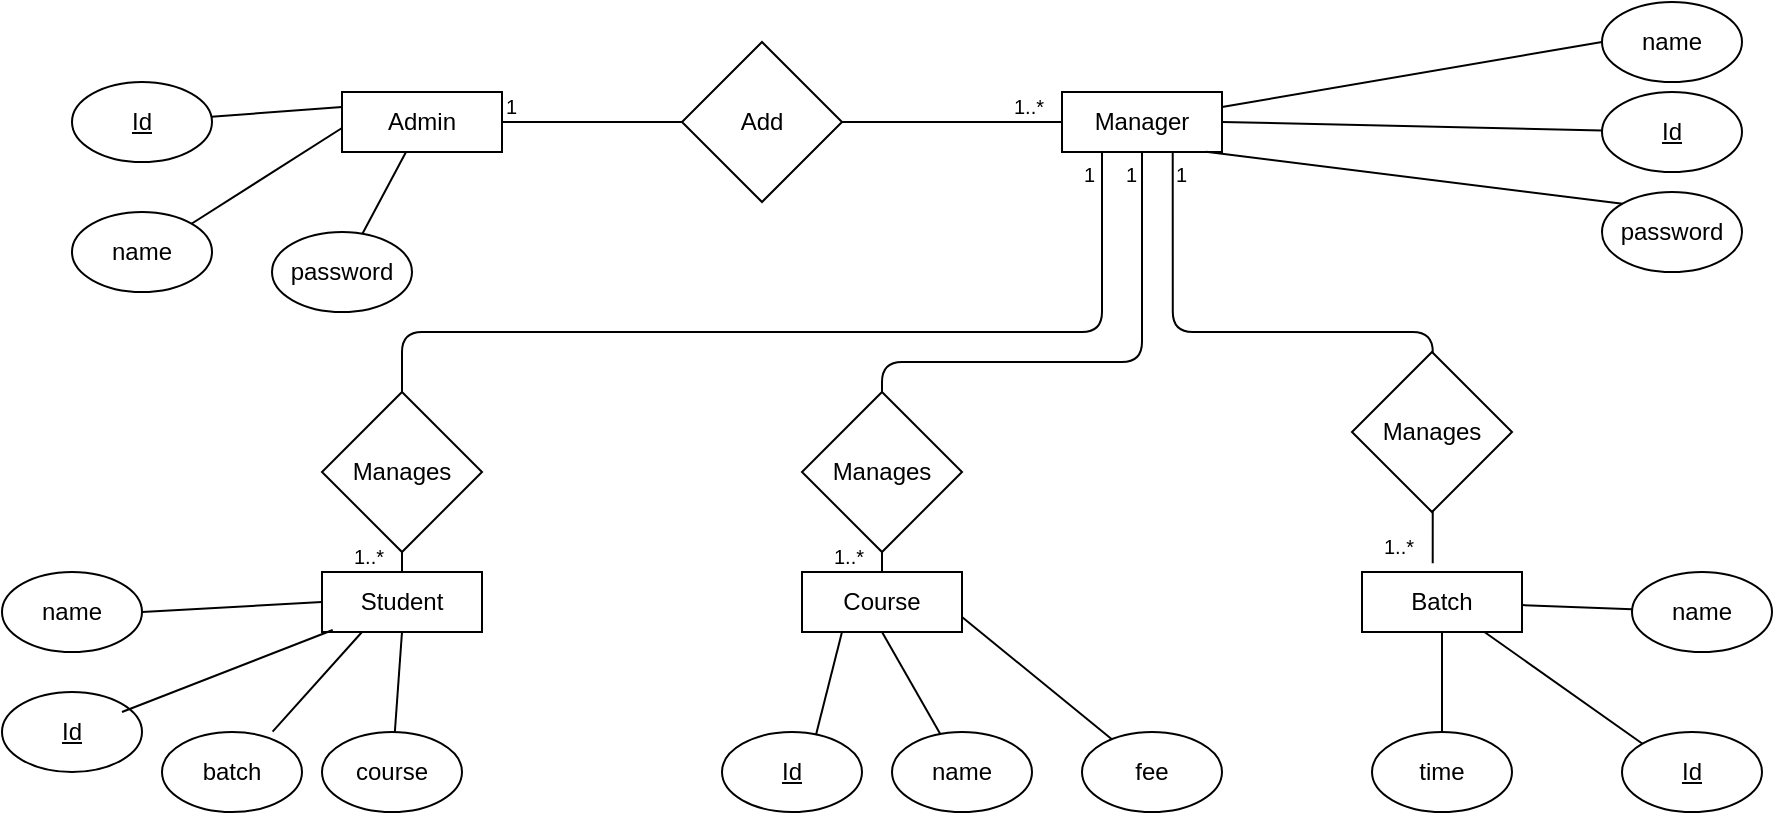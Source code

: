 <mxfile version="12.2.9" type="device" pages="1"><diagram id="EO8gKkfjBX4bGFDILTns" name="Page-1"><mxGraphModel dx="1173" dy="641" grid="1" gridSize="10" guides="1" tooltips="1" connect="1" arrows="1" fold="1" page="1" pageScale="1" pageWidth="827" pageHeight="1169" math="0" shadow="0"><root><mxCell id="0"/><mxCell id="1" parent="0"/><mxCell id="xNEyhuljY9BLED3mICCH-1" value="Admin" style="rounded=0;whiteSpace=wrap;html=1;" vertex="1" parent="1"><mxGeometry x="250" y="80" width="80" height="30" as="geometry"/></mxCell><mxCell id="xNEyhuljY9BLED3mICCH-9" value="Batch" style="rounded=0;whiteSpace=wrap;html=1;" vertex="1" parent="1"><mxGeometry x="760" y="320" width="80" height="30" as="geometry"/></mxCell><mxCell id="xNEyhuljY9BLED3mICCH-12" value="Student" style="rounded=0;whiteSpace=wrap;html=1;" vertex="1" parent="1"><mxGeometry x="240" y="320" width="80" height="30" as="geometry"/></mxCell><mxCell id="xNEyhuljY9BLED3mICCH-13" value="Course" style="rounded=0;whiteSpace=wrap;html=1;" vertex="1" parent="1"><mxGeometry x="480" y="320" width="80" height="30" as="geometry"/></mxCell><mxCell id="xNEyhuljY9BLED3mICCH-14" value="Manager" style="rounded=0;whiteSpace=wrap;html=1;" vertex="1" parent="1"><mxGeometry x="610" y="80" width="80" height="30" as="geometry"/></mxCell><mxCell id="xNEyhuljY9BLED3mICCH-15" value="&lt;u&gt;Id&lt;/u&gt;" style="ellipse;whiteSpace=wrap;html=1;" vertex="1" parent="1"><mxGeometry x="880" y="80" width="70" height="40" as="geometry"/></mxCell><mxCell id="xNEyhuljY9BLED3mICCH-16" value="&lt;u&gt;Id&lt;/u&gt;" style="ellipse;whiteSpace=wrap;html=1;" vertex="1" parent="1"><mxGeometry x="80" y="380" width="70" height="40" as="geometry"/></mxCell><mxCell id="xNEyhuljY9BLED3mICCH-17" value="&lt;u&gt;Id&lt;/u&gt;" style="ellipse;whiteSpace=wrap;html=1;direction=west;" vertex="1" parent="1"><mxGeometry x="890" y="400" width="70" height="40" as="geometry"/></mxCell><mxCell id="xNEyhuljY9BLED3mICCH-18" value="&lt;u&gt;Id&lt;/u&gt;" style="ellipse;whiteSpace=wrap;html=1;" vertex="1" parent="1"><mxGeometry x="440" y="400" width="70" height="40" as="geometry"/></mxCell><mxCell id="xNEyhuljY9BLED3mICCH-19" value="&lt;u&gt;Id&lt;/u&gt;" style="ellipse;whiteSpace=wrap;html=1;" vertex="1" parent="1"><mxGeometry x="115" y="75" width="70" height="40" as="geometry"/></mxCell><mxCell id="xNEyhuljY9BLED3mICCH-28" value="name" style="ellipse;whiteSpace=wrap;html=1;" vertex="1" parent="1"><mxGeometry x="115" y="140" width="70" height="40" as="geometry"/></mxCell><mxCell id="xNEyhuljY9BLED3mICCH-29" value="name" style="ellipse;whiteSpace=wrap;html=1;" vertex="1" parent="1"><mxGeometry x="80" y="320" width="70" height="40" as="geometry"/></mxCell><mxCell id="xNEyhuljY9BLED3mICCH-30" value="name" style="ellipse;whiteSpace=wrap;html=1;" vertex="1" parent="1"><mxGeometry x="525" y="400" width="70" height="40" as="geometry"/></mxCell><mxCell id="xNEyhuljY9BLED3mICCH-31" value="name" style="ellipse;whiteSpace=wrap;html=1;" vertex="1" parent="1"><mxGeometry x="880" y="35" width="70" height="40" as="geometry"/></mxCell><mxCell id="xNEyhuljY9BLED3mICCH-32" value="name" style="ellipse;whiteSpace=wrap;html=1;" vertex="1" parent="1"><mxGeometry x="895" y="320" width="70" height="40" as="geometry"/></mxCell><mxCell id="xNEyhuljY9BLED3mICCH-34" value="password" style="ellipse;whiteSpace=wrap;html=1;" vertex="1" parent="1"><mxGeometry x="215" y="150" width="70" height="40" as="geometry"/></mxCell><mxCell id="xNEyhuljY9BLED3mICCH-35" value="password" style="ellipse;whiteSpace=wrap;html=1;" vertex="1" parent="1"><mxGeometry x="880" y="130" width="70" height="40" as="geometry"/></mxCell><mxCell id="xNEyhuljY9BLED3mICCH-36" value="batch" style="ellipse;whiteSpace=wrap;html=1;" vertex="1" parent="1"><mxGeometry x="160" y="400" width="70" height="40" as="geometry"/></mxCell><mxCell id="xNEyhuljY9BLED3mICCH-37" value="course" style="ellipse;whiteSpace=wrap;html=1;" vertex="1" parent="1"><mxGeometry x="240" y="400" width="70" height="40" as="geometry"/></mxCell><mxCell id="xNEyhuljY9BLED3mICCH-38" value="fee" style="ellipse;whiteSpace=wrap;html=1;" vertex="1" parent="1"><mxGeometry x="620" y="400" width="70" height="40" as="geometry"/></mxCell><mxCell id="xNEyhuljY9BLED3mICCH-39" value="time" style="ellipse;whiteSpace=wrap;html=1;" vertex="1" parent="1"><mxGeometry x="765" y="400" width="70" height="40" as="geometry"/></mxCell><mxCell id="xNEyhuljY9BLED3mICCH-43" value="" style="endArrow=none;html=1;edgeStyle=orthogonalEdgeStyle;exitX=1;exitY=0.5;exitDx=0;exitDy=0;entryX=0;entryY=0.5;entryDx=0;entryDy=0;" edge="1" parent="1" source="xNEyhuljY9BLED3mICCH-1" target="xNEyhuljY9BLED3mICCH-14"><mxGeometry relative="1" as="geometry"><mxPoint x="350" y="95" as="sourcePoint"/><mxPoint x="580" y="95" as="targetPoint"/></mxGeometry></mxCell><mxCell id="xNEyhuljY9BLED3mICCH-44" value="1" style="resizable=0;html=1;align=left;verticalAlign=bottom;labelBackgroundColor=#ffffff;fontSize=10;" connectable="0" vertex="1" parent="xNEyhuljY9BLED3mICCH-43"><mxGeometry x="-1" relative="1" as="geometry"/></mxCell><mxCell id="xNEyhuljY9BLED3mICCH-45" value="1..*" style="resizable=0;html=1;align=right;verticalAlign=bottom;labelBackgroundColor=#ffffff;fontSize=10;" connectable="0" vertex="1" parent="xNEyhuljY9BLED3mICCH-43"><mxGeometry x="1" relative="1" as="geometry"><mxPoint x="-9" as="offset"/></mxGeometry></mxCell><mxCell id="xNEyhuljY9BLED3mICCH-46" value="" style="endArrow=none;html=1;edgeStyle=orthogonalEdgeStyle;entryX=0.442;entryY=-0.144;entryDx=0;entryDy=0;entryPerimeter=0;exitX=0.692;exitY=1;exitDx=0;exitDy=0;exitPerimeter=0;" edge="1" parent="1" source="xNEyhuljY9BLED3mICCH-14" target="xNEyhuljY9BLED3mICCH-9"><mxGeometry relative="1" as="geometry"><mxPoint x="665" y="120" as="sourcePoint"/><mxPoint x="664.833" y="199.833" as="targetPoint"/><Array as="points"><mxPoint x="665" y="200"/><mxPoint x="795" y="200"/></Array></mxGeometry></mxCell><mxCell id="xNEyhuljY9BLED3mICCH-47" value="1" style="resizable=0;html=1;align=left;verticalAlign=bottom;labelBackgroundColor=#ffffff;fontSize=10;" connectable="0" vertex="1" parent="xNEyhuljY9BLED3mICCH-46"><mxGeometry x="-1" relative="1" as="geometry"><mxPoint y="19" as="offset"/></mxGeometry></mxCell><mxCell id="xNEyhuljY9BLED3mICCH-48" value="1..*" style="resizable=0;html=1;align=right;verticalAlign=bottom;labelBackgroundColor=#ffffff;fontSize=10;" connectable="0" vertex="1" parent="xNEyhuljY9BLED3mICCH-46"><mxGeometry x="1" relative="1" as="geometry"><mxPoint x="-9" as="offset"/></mxGeometry></mxCell><mxCell id="xNEyhuljY9BLED3mICCH-49" value="Manages" style="rhombus;whiteSpace=wrap;html=1;" vertex="1" parent="1"><mxGeometry x="755" y="210" width="80" height="80" as="geometry"/></mxCell><mxCell id="xNEyhuljY9BLED3mICCH-50" value="" style="endArrow=none;html=1;edgeStyle=orthogonalEdgeStyle;exitX=0.5;exitY=1;exitDx=0;exitDy=0;entryX=0.5;entryY=0;entryDx=0;entryDy=0;" edge="1" parent="1" source="xNEyhuljY9BLED3mICCH-14" target="xNEyhuljY9BLED3mICCH-13"><mxGeometry relative="1" as="geometry"><mxPoint x="339.833" y="229.833" as="sourcePoint"/><mxPoint x="619.833" y="229.833" as="targetPoint"/></mxGeometry></mxCell><mxCell id="xNEyhuljY9BLED3mICCH-51" value="1" style="resizable=0;html=1;align=left;verticalAlign=bottom;labelBackgroundColor=#ffffff;fontSize=10;" connectable="0" vertex="1" parent="xNEyhuljY9BLED3mICCH-50"><mxGeometry x="-1" relative="1" as="geometry"><mxPoint x="-10" y="19" as="offset"/></mxGeometry></mxCell><mxCell id="xNEyhuljY9BLED3mICCH-52" value="1..*" style="resizable=0;html=1;align=right;verticalAlign=bottom;labelBackgroundColor=#ffffff;fontSize=10;" connectable="0" vertex="1" parent="xNEyhuljY9BLED3mICCH-50"><mxGeometry x="1" relative="1" as="geometry"><mxPoint x="-9" as="offset"/></mxGeometry></mxCell><mxCell id="xNEyhuljY9BLED3mICCH-53" value="" style="endArrow=none;html=1;edgeStyle=orthogonalEdgeStyle;exitX=0.25;exitY=1;exitDx=0;exitDy=0;entryX=0.5;entryY=0;entryDx=0;entryDy=0;" edge="1" parent="1" source="xNEyhuljY9BLED3mICCH-14" target="xNEyhuljY9BLED3mICCH-12"><mxGeometry relative="1" as="geometry"><mxPoint x="329.833" y="209.333" as="sourcePoint"/><mxPoint x="609.833" y="209.333" as="targetPoint"/><Array as="points"><mxPoint x="630" y="200"/><mxPoint x="280" y="200"/></Array></mxGeometry></mxCell><mxCell id="xNEyhuljY9BLED3mICCH-54" value="1" style="resizable=0;html=1;align=left;verticalAlign=bottom;labelBackgroundColor=#ffffff;fontSize=10;" connectable="0" vertex="1" parent="xNEyhuljY9BLED3mICCH-53"><mxGeometry x="-1" relative="1" as="geometry"><mxPoint x="-11" y="19" as="offset"/></mxGeometry></mxCell><mxCell id="xNEyhuljY9BLED3mICCH-55" value="1..*" style="resizable=0;html=1;align=right;verticalAlign=bottom;labelBackgroundColor=#ffffff;fontSize=10;" connectable="0" vertex="1" parent="xNEyhuljY9BLED3mICCH-53"><mxGeometry x="1" relative="1" as="geometry"><mxPoint x="-9" as="offset"/></mxGeometry></mxCell><mxCell id="xNEyhuljY9BLED3mICCH-56" value="Manages" style="rhombus;whiteSpace=wrap;html=1;" vertex="1" parent="1"><mxGeometry x="480" y="230" width="80" height="80" as="geometry"/></mxCell><mxCell id="xNEyhuljY9BLED3mICCH-57" value="Manages" style="rhombus;whiteSpace=wrap;html=1;" vertex="1" parent="1"><mxGeometry x="240" y="230" width="80" height="80" as="geometry"/></mxCell><mxCell id="xNEyhuljY9BLED3mICCH-58" value="" style="endArrow=none;html=1;entryX=0;entryY=0.25;entryDx=0;entryDy=0;" edge="1" parent="1" source="xNEyhuljY9BLED3mICCH-19" target="xNEyhuljY9BLED3mICCH-1"><mxGeometry width="50" height="50" relative="1" as="geometry"><mxPoint x="200" y="80" as="sourcePoint"/><mxPoint x="250" y="30" as="targetPoint"/></mxGeometry></mxCell><mxCell id="xNEyhuljY9BLED3mICCH-59" value="" style="endArrow=none;html=1;exitX=1;exitY=0;exitDx=0;exitDy=0;" edge="1" parent="1" source="xNEyhuljY9BLED3mICCH-28"><mxGeometry width="50" height="50" relative="1" as="geometry"><mxPoint x="194.702" y="102.397" as="sourcePoint"/><mxPoint x="250" y="98" as="targetPoint"/></mxGeometry></mxCell><mxCell id="xNEyhuljY9BLED3mICCH-60" value="" style="endArrow=none;html=1;" edge="1" parent="1" source="xNEyhuljY9BLED3mICCH-34" target="xNEyhuljY9BLED3mICCH-1"><mxGeometry width="50" height="50" relative="1" as="geometry"><mxPoint x="229" y="151" as="sourcePoint"/><mxPoint x="282.5" y="120" as="targetPoint"/></mxGeometry></mxCell><mxCell id="xNEyhuljY9BLED3mICCH-61" value="" style="endArrow=none;html=1;exitX=0.9;exitY=0.994;exitDx=0;exitDy=0;exitPerimeter=0;entryX=0;entryY=0;entryDx=0;entryDy=0;" edge="1" parent="1" source="xNEyhuljY9BLED3mICCH-14" target="xNEyhuljY9BLED3mICCH-35"><mxGeometry width="50" height="50" relative="1" as="geometry"><mxPoint x="682.202" y="142.397" as="sourcePoint"/><mxPoint x="870" y="120" as="targetPoint"/></mxGeometry></mxCell><mxCell id="xNEyhuljY9BLED3mICCH-63" value="" style="endArrow=none;html=1;exitX=1;exitY=0.5;exitDx=0;exitDy=0;" edge="1" parent="1" source="xNEyhuljY9BLED3mICCH-14" target="xNEyhuljY9BLED3mICCH-15"><mxGeometry width="50" height="50" relative="1" as="geometry"><mxPoint x="710.202" y="109.897" as="sourcePoint"/><mxPoint x="870" y="105" as="targetPoint"/></mxGeometry></mxCell><mxCell id="xNEyhuljY9BLED3mICCH-64" value="" style="endArrow=none;html=1;entryX=0;entryY=0.5;entryDx=0;entryDy=0;exitX=1;exitY=0.25;exitDx=0;exitDy=0;" edge="1" parent="1" source="xNEyhuljY9BLED3mICCH-14" target="xNEyhuljY9BLED3mICCH-31"><mxGeometry width="50" height="50" relative="1" as="geometry"><mxPoint x="700" y="77" as="sourcePoint"/><mxPoint x="740" y="50" as="targetPoint"/></mxGeometry></mxCell><mxCell id="xNEyhuljY9BLED3mICCH-65" value="" style="endArrow=none;html=1;" edge="1" parent="1" source="xNEyhuljY9BLED3mICCH-9" target="xNEyhuljY9BLED3mICCH-32"><mxGeometry width="50" height="50" relative="1" as="geometry"><mxPoint x="860.202" y="274.897" as="sourcePoint"/><mxPoint x="1018" y="270" as="targetPoint"/></mxGeometry></mxCell><mxCell id="xNEyhuljY9BLED3mICCH-67" value="Add" style="rhombus;whiteSpace=wrap;html=1;" vertex="1" parent="1"><mxGeometry x="420" y="55" width="80" height="80" as="geometry"/></mxCell><mxCell id="xNEyhuljY9BLED3mICCH-68" value="" style="endArrow=none;html=1;exitX=0.671;exitY=0.037;exitDx=0;exitDy=0;exitPerimeter=0;entryX=0.25;entryY=1;entryDx=0;entryDy=0;" edge="1" parent="1" source="xNEyhuljY9BLED3mICCH-18" target="xNEyhuljY9BLED3mICCH-13"><mxGeometry width="50" height="50" relative="1" as="geometry"><mxPoint x="330.202" y="364.897" as="sourcePoint"/><mxPoint x="488" y="360.0" as="targetPoint"/></mxGeometry></mxCell><mxCell id="xNEyhuljY9BLED3mICCH-69" value="" style="endArrow=none;html=1;entryX=0;entryY=0.5;entryDx=0;entryDy=0;exitX=1;exitY=0.5;exitDx=0;exitDy=0;" edge="1" parent="1" source="xNEyhuljY9BLED3mICCH-29" target="xNEyhuljY9BLED3mICCH-12"><mxGeometry width="50" height="50" relative="1" as="geometry"><mxPoint x="106.202" y="374.897" as="sourcePoint"/><mxPoint x="264" y="370.0" as="targetPoint"/></mxGeometry></mxCell><mxCell id="xNEyhuljY9BLED3mICCH-70" value="" style="endArrow=none;html=1;exitX=0.5;exitY=1;exitDx=0;exitDy=0;" edge="1" parent="1" source="xNEyhuljY9BLED3mICCH-9" target="xNEyhuljY9BLED3mICCH-39"><mxGeometry width="50" height="50" relative="1" as="geometry"><mxPoint x="842.202" y="474.897" as="sourcePoint"/><mxPoint x="1000" y="470.0" as="targetPoint"/></mxGeometry></mxCell><mxCell id="xNEyhuljY9BLED3mICCH-71" value="" style="endArrow=none;html=1;entryX=1;entryY=1;entryDx=0;entryDy=0;" edge="1" parent="1" source="xNEyhuljY9BLED3mICCH-9" target="xNEyhuljY9BLED3mICCH-17"><mxGeometry width="50" height="50" relative="1" as="geometry"><mxPoint x="795.202" y="364.897" as="sourcePoint"/><mxPoint x="953" y="360.0" as="targetPoint"/></mxGeometry></mxCell><mxCell id="xNEyhuljY9BLED3mICCH-72" value="" style="endArrow=none;html=1;exitX=0.5;exitY=1;exitDx=0;exitDy=0;" edge="1" parent="1" source="xNEyhuljY9BLED3mICCH-12" target="xNEyhuljY9BLED3mICCH-37"><mxGeometry width="50" height="50" relative="1" as="geometry"><mxPoint x="270.202" y="377.397" as="sourcePoint"/><mxPoint x="428" y="372.5" as="targetPoint"/></mxGeometry></mxCell><mxCell id="xNEyhuljY9BLED3mICCH-73" value="" style="endArrow=none;html=1;entryX=0.25;entryY=1;entryDx=0;entryDy=0;exitX=0.79;exitY=-0.004;exitDx=0;exitDy=0;exitPerimeter=0;" edge="1" parent="1" source="xNEyhuljY9BLED3mICCH-36" target="xNEyhuljY9BLED3mICCH-12"><mxGeometry width="50" height="50" relative="1" as="geometry"><mxPoint x="322.202" y="377.397" as="sourcePoint"/><mxPoint x="480" y="372.5" as="targetPoint"/></mxGeometry></mxCell><mxCell id="xNEyhuljY9BLED3mICCH-74" value="" style="endArrow=none;html=1;exitX=1;exitY=0.75;exitDx=0;exitDy=0;" edge="1" parent="1" source="xNEyhuljY9BLED3mICCH-13" target="xNEyhuljY9BLED3mICCH-38"><mxGeometry width="50" height="50" relative="1" as="geometry"><mxPoint x="560" y="358" as="sourcePoint"/><mxPoint x="718" y="357.5" as="targetPoint"/></mxGeometry></mxCell><mxCell id="xNEyhuljY9BLED3mICCH-75" value="" style="endArrow=none;html=1;exitX=0.5;exitY=1;exitDx=0;exitDy=0;" edge="1" parent="1" source="xNEyhuljY9BLED3mICCH-13" target="xNEyhuljY9BLED3mICCH-30"><mxGeometry width="50" height="50" relative="1" as="geometry"><mxPoint x="500.202" y="364.897" as="sourcePoint"/><mxPoint x="658" y="360.0" as="targetPoint"/></mxGeometry></mxCell><mxCell id="xNEyhuljY9BLED3mICCH-76" value="" style="endArrow=none;html=1;entryX=0.067;entryY=0.967;entryDx=0;entryDy=0;entryPerimeter=0;" edge="1" parent="1" target="xNEyhuljY9BLED3mICCH-12"><mxGeometry width="50" height="50" relative="1" as="geometry"><mxPoint x="140" y="390" as="sourcePoint"/><mxPoint x="308" y="372.5" as="targetPoint"/></mxGeometry></mxCell></root></mxGraphModel></diagram></mxfile>